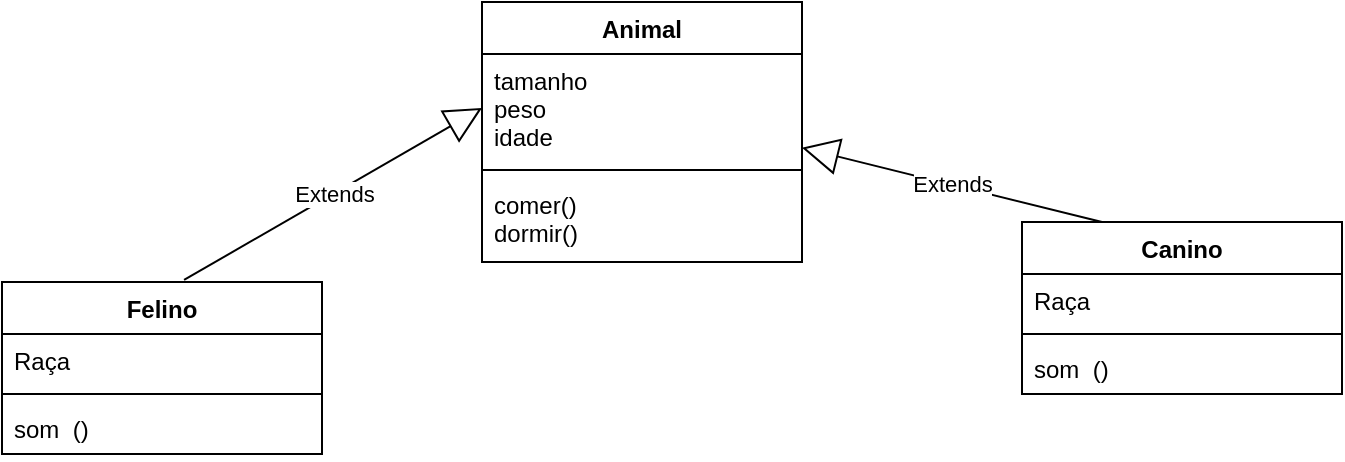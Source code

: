 <mxfile version="13.6.3" type="github">
  <diagram name="Page-1" id="c4acf3e9-155e-7222-9cf6-157b1a14988f">
    <mxGraphModel dx="862" dy="482" grid="1" gridSize="10" guides="1" tooltips="1" connect="1" arrows="1" fold="1" page="1" pageScale="1" pageWidth="850" pageHeight="1100" background="#ffffff" math="0" shadow="0">
      <root>
        <mxCell id="0" />
        <mxCell id="1" parent="0" />
        <mxCell id="kuiLWR4UTTQlJ87-7qXU-6" value="Animal" style="swimlane;fontStyle=1;align=center;verticalAlign=top;childLayout=stackLayout;horizontal=1;startSize=26;horizontalStack=0;resizeParent=1;resizeParentMax=0;resizeLast=0;collapsible=1;marginBottom=0;" vertex="1" parent="1">
          <mxGeometry x="310" y="20" width="160" height="130" as="geometry" />
        </mxCell>
        <mxCell id="kuiLWR4UTTQlJ87-7qXU-7" value="tamanho&#xa;peso&#xa;idade" style="text;strokeColor=none;fillColor=none;align=left;verticalAlign=top;spacingLeft=4;spacingRight=4;overflow=hidden;rotatable=0;points=[[0,0.5],[1,0.5]];portConstraint=eastwest;" vertex="1" parent="kuiLWR4UTTQlJ87-7qXU-6">
          <mxGeometry y="26" width="160" height="54" as="geometry" />
        </mxCell>
        <mxCell id="kuiLWR4UTTQlJ87-7qXU-8" value="" style="line;strokeWidth=1;fillColor=none;align=left;verticalAlign=middle;spacingTop=-1;spacingLeft=3;spacingRight=3;rotatable=0;labelPosition=right;points=[];portConstraint=eastwest;" vertex="1" parent="kuiLWR4UTTQlJ87-7qXU-6">
          <mxGeometry y="80" width="160" height="8" as="geometry" />
        </mxCell>
        <mxCell id="kuiLWR4UTTQlJ87-7qXU-9" value="comer()&#xa;dormir()" style="text;strokeColor=none;fillColor=none;align=left;verticalAlign=top;spacingLeft=4;spacingRight=4;overflow=hidden;rotatable=0;points=[[0,0.5],[1,0.5]];portConstraint=eastwest;" vertex="1" parent="kuiLWR4UTTQlJ87-7qXU-6">
          <mxGeometry y="88" width="160" height="42" as="geometry" />
        </mxCell>
        <mxCell id="kuiLWR4UTTQlJ87-7qXU-10" value="Canino" style="swimlane;fontStyle=1;align=center;verticalAlign=top;childLayout=stackLayout;horizontal=1;startSize=26;horizontalStack=0;resizeParent=1;resizeParentMax=0;resizeLast=0;collapsible=1;marginBottom=0;" vertex="1" parent="1">
          <mxGeometry x="580" y="130" width="160" height="86" as="geometry" />
        </mxCell>
        <mxCell id="kuiLWR4UTTQlJ87-7qXU-11" value="Raça" style="text;strokeColor=none;fillColor=none;align=left;verticalAlign=top;spacingLeft=4;spacingRight=4;overflow=hidden;rotatable=0;points=[[0,0.5],[1,0.5]];portConstraint=eastwest;" vertex="1" parent="kuiLWR4UTTQlJ87-7qXU-10">
          <mxGeometry y="26" width="160" height="26" as="geometry" />
        </mxCell>
        <mxCell id="kuiLWR4UTTQlJ87-7qXU-12" value="" style="line;strokeWidth=1;fillColor=none;align=left;verticalAlign=middle;spacingTop=-1;spacingLeft=3;spacingRight=3;rotatable=0;labelPosition=right;points=[];portConstraint=eastwest;" vertex="1" parent="kuiLWR4UTTQlJ87-7qXU-10">
          <mxGeometry y="52" width="160" height="8" as="geometry" />
        </mxCell>
        <mxCell id="kuiLWR4UTTQlJ87-7qXU-13" value="som  ()" style="text;strokeColor=none;fillColor=none;align=left;verticalAlign=top;spacingLeft=4;spacingRight=4;overflow=hidden;rotatable=0;points=[[0,0.5],[1,0.5]];portConstraint=eastwest;" vertex="1" parent="kuiLWR4UTTQlJ87-7qXU-10">
          <mxGeometry y="60" width="160" height="26" as="geometry" />
        </mxCell>
        <mxCell id="kuiLWR4UTTQlJ87-7qXU-14" value="Extends" style="endArrow=block;endSize=16;endFill=0;html=1;exitX=0.25;exitY=0;exitDx=0;exitDy=0;" edge="1" parent="1" source="kuiLWR4UTTQlJ87-7qXU-10" target="kuiLWR4UTTQlJ87-7qXU-7">
          <mxGeometry width="160" relative="1" as="geometry">
            <mxPoint x="360" y="230" as="sourcePoint" />
            <mxPoint x="520" y="230" as="targetPoint" />
          </mxGeometry>
        </mxCell>
        <mxCell id="kuiLWR4UTTQlJ87-7qXU-15" value="Felino" style="swimlane;fontStyle=1;align=center;verticalAlign=top;childLayout=stackLayout;horizontal=1;startSize=26;horizontalStack=0;resizeParent=1;resizeParentMax=0;resizeLast=0;collapsible=1;marginBottom=0;" vertex="1" parent="1">
          <mxGeometry x="70" y="160" width="160" height="86" as="geometry" />
        </mxCell>
        <mxCell id="kuiLWR4UTTQlJ87-7qXU-16" value="Raça" style="text;strokeColor=none;fillColor=none;align=left;verticalAlign=top;spacingLeft=4;spacingRight=4;overflow=hidden;rotatable=0;points=[[0,0.5],[1,0.5]];portConstraint=eastwest;" vertex="1" parent="kuiLWR4UTTQlJ87-7qXU-15">
          <mxGeometry y="26" width="160" height="26" as="geometry" />
        </mxCell>
        <mxCell id="kuiLWR4UTTQlJ87-7qXU-17" value="" style="line;strokeWidth=1;fillColor=none;align=left;verticalAlign=middle;spacingTop=-1;spacingLeft=3;spacingRight=3;rotatable=0;labelPosition=right;points=[];portConstraint=eastwest;" vertex="1" parent="kuiLWR4UTTQlJ87-7qXU-15">
          <mxGeometry y="52" width="160" height="8" as="geometry" />
        </mxCell>
        <mxCell id="kuiLWR4UTTQlJ87-7qXU-18" value="som  ()" style="text;strokeColor=none;fillColor=none;align=left;verticalAlign=top;spacingLeft=4;spacingRight=4;overflow=hidden;rotatable=0;points=[[0,0.5],[1,0.5]];portConstraint=eastwest;" vertex="1" parent="kuiLWR4UTTQlJ87-7qXU-15">
          <mxGeometry y="60" width="160" height="26" as="geometry" />
        </mxCell>
        <mxCell id="kuiLWR4UTTQlJ87-7qXU-20" value="Extends" style="endArrow=block;endSize=16;endFill=0;html=1;exitX=0.569;exitY=-0.012;exitDx=0;exitDy=0;entryX=0;entryY=0.5;entryDx=0;entryDy=0;exitPerimeter=0;" edge="1" parent="1" source="kuiLWR4UTTQlJ87-7qXU-15" target="kuiLWR4UTTQlJ87-7qXU-7">
          <mxGeometry width="160" relative="1" as="geometry">
            <mxPoint x="230" y="107.17" as="sourcePoint" />
            <mxPoint x="80" y="69.996" as="targetPoint" />
          </mxGeometry>
        </mxCell>
      </root>
    </mxGraphModel>
  </diagram>
</mxfile>
